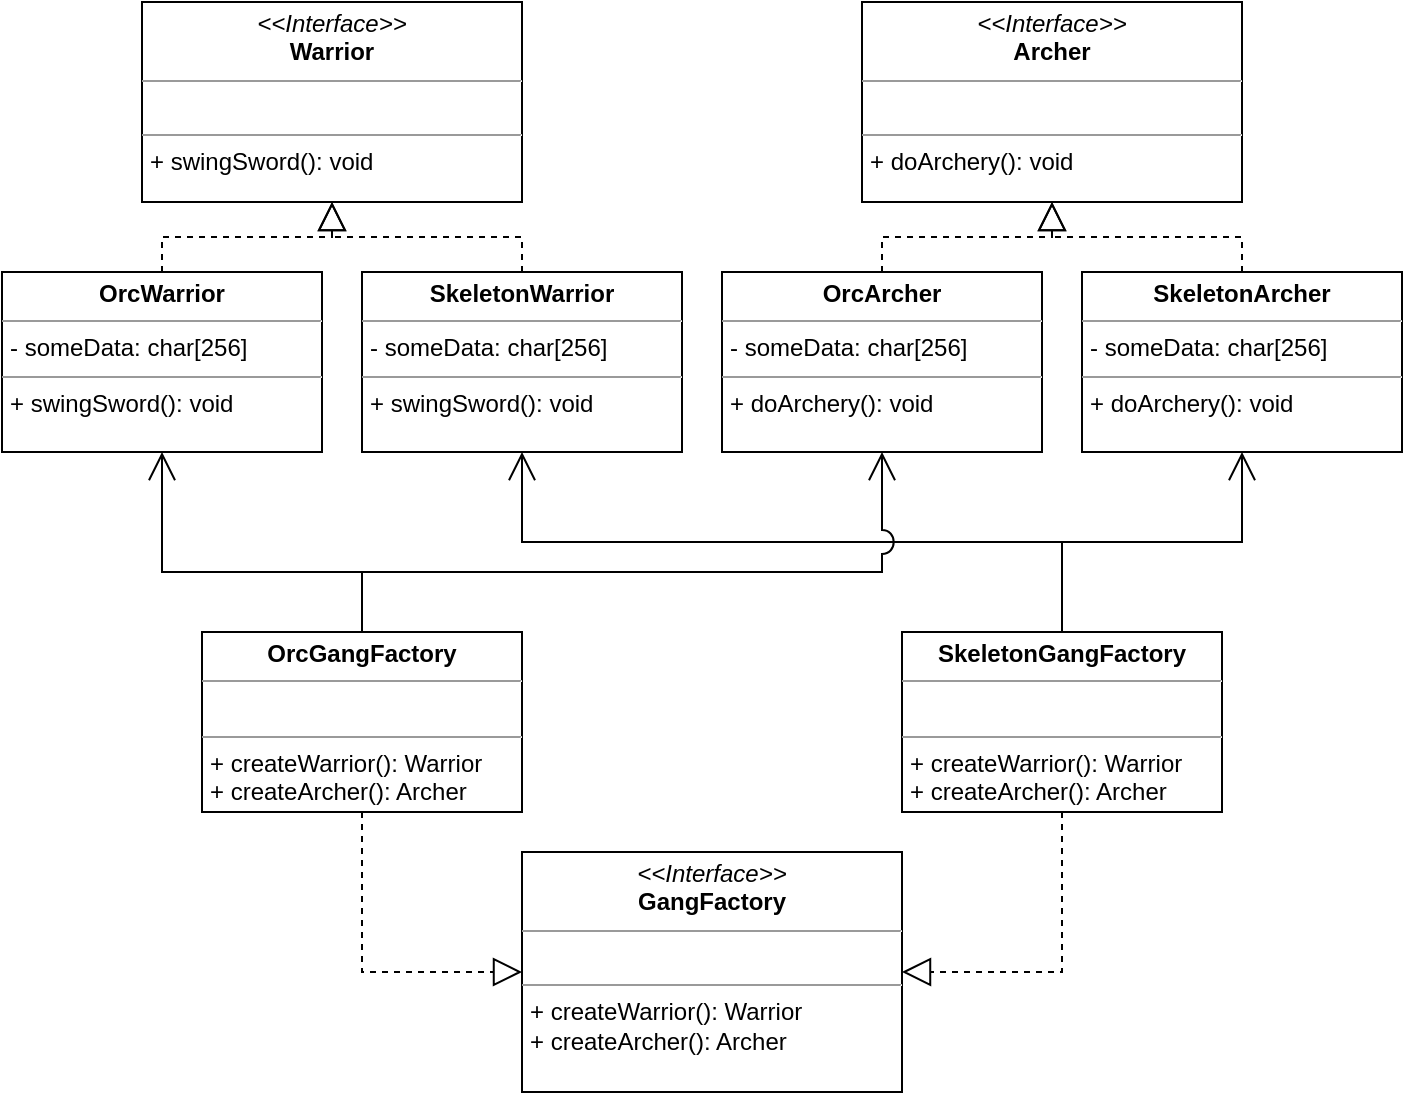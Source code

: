 <mxfile version="21.8.2" type="device">
  <diagram name="Страница — 1" id="JdT73JHuGbypuoHDtCOg">
    <mxGraphModel dx="989" dy="557" grid="1" gridSize="10" guides="1" tooltips="1" connect="1" arrows="1" fold="1" page="1" pageScale="1" pageWidth="800" pageHeight="600" math="0" shadow="0">
      <root>
        <mxCell id="0" />
        <mxCell id="1" parent="0" />
        <mxCell id="k5tGatcnoxsY3NQ_bSaC-1" value="&lt;p style=&quot;margin:0px;margin-top:4px;text-align:center;&quot;&gt;&lt;i&gt;&amp;lt;&amp;lt;Interface&amp;gt;&amp;gt;&lt;/i&gt;&lt;br&gt;&lt;b&gt;Warrior&lt;/b&gt;&lt;/p&gt;&lt;hr size=&quot;1&quot;&gt;&lt;p style=&quot;margin:0px;margin-left:4px;&quot;&gt;&lt;br&gt;&lt;/p&gt;&lt;hr size=&quot;1&quot;&gt;&lt;p style=&quot;margin:0px;margin-left:4px;&quot;&gt;+ swingSword(): void&lt;/p&gt;" style="verticalAlign=top;align=left;overflow=fill;fontSize=12;fontFamily=Helvetica;html=1;whiteSpace=wrap;" vertex="1" parent="1">
          <mxGeometry x="120" y="15" width="190" height="100" as="geometry" />
        </mxCell>
        <mxCell id="k5tGatcnoxsY3NQ_bSaC-2" value="&lt;p style=&quot;margin:0px;margin-top:4px;text-align:center;&quot;&gt;&lt;i&gt;&amp;lt;&amp;lt;&lt;/i&gt;&lt;i style=&quot;border-color: var(--border-color);&quot;&gt;Interface&lt;/i&gt;&lt;i&gt;&amp;gt;&amp;gt;&lt;/i&gt;&lt;br&gt;&lt;b&gt;Archer&lt;/b&gt;&lt;/p&gt;&lt;hr size=&quot;1&quot;&gt;&lt;p style=&quot;margin:0px;margin-left:4px;&quot;&gt;&lt;br&gt;&lt;/p&gt;&lt;hr size=&quot;1&quot;&gt;&lt;p style=&quot;margin:0px;margin-left:4px;&quot;&gt;+ doArchery(): void&lt;/p&gt;" style="verticalAlign=top;align=left;overflow=fill;fontSize=12;fontFamily=Helvetica;html=1;whiteSpace=wrap;" vertex="1" parent="1">
          <mxGeometry x="480" y="15" width="190" height="100" as="geometry" />
        </mxCell>
        <mxCell id="k5tGatcnoxsY3NQ_bSaC-3" value="&lt;p style=&quot;margin:0px;margin-top:4px;text-align:center;&quot;&gt;&lt;b&gt;OrcWarrior&lt;/b&gt;&lt;/p&gt;&lt;hr size=&quot;1&quot;&gt;&lt;p style=&quot;margin:0px;margin-left:4px;&quot;&gt;- someData: char[256]&lt;/p&gt;&lt;hr size=&quot;1&quot;&gt;&lt;p style=&quot;margin:0px;margin-left:4px;&quot;&gt;+ swingSword(): void&lt;/p&gt;" style="verticalAlign=top;align=left;overflow=fill;fontSize=12;fontFamily=Helvetica;html=1;whiteSpace=wrap;" vertex="1" parent="1">
          <mxGeometry x="50" y="150" width="160" height="90" as="geometry" />
        </mxCell>
        <mxCell id="k5tGatcnoxsY3NQ_bSaC-4" value="&lt;p style=&quot;margin:0px;margin-top:4px;text-align:center;&quot;&gt;&lt;b&gt;SkeletonWarrior&lt;/b&gt;&lt;/p&gt;&lt;hr size=&quot;1&quot;&gt;&lt;p style=&quot;margin:0px;margin-left:4px;&quot;&gt;- someData: char[256]&lt;/p&gt;&lt;hr size=&quot;1&quot;&gt;&lt;p style=&quot;margin:0px;margin-left:4px;&quot;&gt;+ swingSword(): void&lt;/p&gt;" style="verticalAlign=top;align=left;overflow=fill;fontSize=12;fontFamily=Helvetica;html=1;whiteSpace=wrap;" vertex="1" parent="1">
          <mxGeometry x="230" y="150" width="160" height="90" as="geometry" />
        </mxCell>
        <mxCell id="k5tGatcnoxsY3NQ_bSaC-5" value="&lt;p style=&quot;margin:0px;margin-top:4px;text-align:center;&quot;&gt;&lt;b&gt;OrcArcher&lt;/b&gt;&lt;/p&gt;&lt;hr size=&quot;1&quot;&gt;&lt;p style=&quot;margin:0px;margin-left:4px;&quot;&gt;- someData: char[256]&lt;/p&gt;&lt;hr size=&quot;1&quot;&gt;&lt;p style=&quot;margin:0px;margin-left:4px;&quot;&gt;+ doArchery(): void&lt;/p&gt;" style="verticalAlign=top;align=left;overflow=fill;fontSize=12;fontFamily=Helvetica;html=1;whiteSpace=wrap;" vertex="1" parent="1">
          <mxGeometry x="410" y="150" width="160" height="90" as="geometry" />
        </mxCell>
        <mxCell id="k5tGatcnoxsY3NQ_bSaC-6" value="&lt;p style=&quot;margin:0px;margin-top:4px;text-align:center;&quot;&gt;&lt;b&gt;SkeletonArcher&lt;/b&gt;&lt;/p&gt;&lt;hr size=&quot;1&quot;&gt;&lt;p style=&quot;margin:0px;margin-left:4px;&quot;&gt;- someData: char[256]&lt;/p&gt;&lt;hr size=&quot;1&quot;&gt;&lt;p style=&quot;margin:0px;margin-left:4px;&quot;&gt;+ doArchery(): void&lt;/p&gt;" style="verticalAlign=top;align=left;overflow=fill;fontSize=12;fontFamily=Helvetica;html=1;whiteSpace=wrap;" vertex="1" parent="1">
          <mxGeometry x="590" y="150" width="160" height="90" as="geometry" />
        </mxCell>
        <mxCell id="k5tGatcnoxsY3NQ_bSaC-12" value="&lt;p style=&quot;margin:0px;margin-top:4px;text-align:center;&quot;&gt;&lt;i&gt;&amp;lt;&amp;lt;Interface&amp;gt;&amp;gt;&lt;/i&gt;&lt;br&gt;&lt;b&gt;GangFactory&lt;/b&gt;&lt;/p&gt;&lt;hr size=&quot;1&quot;&gt;&lt;p style=&quot;margin:0px;margin-left:4px;&quot;&gt;&lt;br&gt;&lt;/p&gt;&lt;hr size=&quot;1&quot;&gt;&lt;p style=&quot;margin:0px;margin-left:4px;&quot;&gt;+ createWarrior(): Warrior&lt;/p&gt;&lt;p style=&quot;margin:0px;margin-left:4px;&quot;&gt;+ createArcher(): Archer&lt;/p&gt;" style="verticalAlign=top;align=left;overflow=fill;fontSize=12;fontFamily=Helvetica;html=1;whiteSpace=wrap;" vertex="1" parent="1">
          <mxGeometry x="310" y="440" width="190" height="120" as="geometry" />
        </mxCell>
        <mxCell id="k5tGatcnoxsY3NQ_bSaC-14" value="" style="endArrow=block;dashed=1;endFill=0;endSize=12;html=1;rounded=0;edgeStyle=orthogonalEdgeStyle;exitX=0.5;exitY=0;exitDx=0;exitDy=0;fontSize=12;entryX=0.5;entryY=1;entryDx=0;entryDy=0;" edge="1" parent="1" source="k5tGatcnoxsY3NQ_bSaC-4" target="k5tGatcnoxsY3NQ_bSaC-1">
          <mxGeometry width="160" relative="1" as="geometry">
            <mxPoint x="585.03" y="270.0" as="sourcePoint" />
            <mxPoint x="430" y="270.0" as="targetPoint" />
          </mxGeometry>
        </mxCell>
        <mxCell id="k5tGatcnoxsY3NQ_bSaC-15" value="" style="endArrow=block;dashed=1;endFill=0;endSize=12;html=1;rounded=0;edgeStyle=orthogonalEdgeStyle;exitX=0.5;exitY=0;exitDx=0;exitDy=0;fontSize=12;entryX=0.5;entryY=1;entryDx=0;entryDy=0;" edge="1" parent="1" source="k5tGatcnoxsY3NQ_bSaC-3" target="k5tGatcnoxsY3NQ_bSaC-1">
          <mxGeometry width="160" relative="1" as="geometry">
            <mxPoint x="585.03" y="270.0" as="sourcePoint" />
            <mxPoint x="430" y="270.0" as="targetPoint" />
          </mxGeometry>
        </mxCell>
        <mxCell id="k5tGatcnoxsY3NQ_bSaC-16" value="" style="endArrow=block;dashed=1;endFill=0;endSize=12;html=1;rounded=0;edgeStyle=orthogonalEdgeStyle;exitX=0.5;exitY=0;exitDx=0;exitDy=0;fontSize=12;entryX=0.5;entryY=1;entryDx=0;entryDy=0;" edge="1" parent="1" source="k5tGatcnoxsY3NQ_bSaC-5" target="k5tGatcnoxsY3NQ_bSaC-2">
          <mxGeometry width="160" relative="1" as="geometry">
            <mxPoint x="585.03" y="270.0" as="sourcePoint" />
            <mxPoint x="430" y="270.0" as="targetPoint" />
          </mxGeometry>
        </mxCell>
        <mxCell id="k5tGatcnoxsY3NQ_bSaC-17" value="" style="endArrow=block;dashed=1;endFill=0;endSize=12;html=1;rounded=0;edgeStyle=orthogonalEdgeStyle;fontSize=12;entryX=0.5;entryY=1;entryDx=0;entryDy=0;" edge="1" parent="1" source="k5tGatcnoxsY3NQ_bSaC-6" target="k5tGatcnoxsY3NQ_bSaC-2">
          <mxGeometry width="160" relative="1" as="geometry">
            <mxPoint x="585.03" y="270.0" as="sourcePoint" />
            <mxPoint x="430" y="270.0" as="targetPoint" />
          </mxGeometry>
        </mxCell>
        <mxCell id="k5tGatcnoxsY3NQ_bSaC-18" value="&lt;p style=&quot;margin:0px;margin-top:4px;text-align:center;&quot;&gt;&lt;b&gt;OrcGangFactory&lt;/b&gt;&lt;/p&gt;&lt;hr size=&quot;1&quot;&gt;&lt;p style=&quot;margin:0px;margin-left:4px;&quot;&gt;&lt;br&gt;&lt;/p&gt;&lt;hr size=&quot;1&quot;&gt;&lt;p style=&quot;border-color: var(--border-color); margin: 0px 0px 0px 4px;&quot;&gt;+ createWarrior(): Warrior&lt;/p&gt;&lt;p style=&quot;border-color: var(--border-color); margin: 0px 0px 0px 4px;&quot;&gt;+ createArcher(): Archer&lt;/p&gt;" style="verticalAlign=top;align=left;overflow=fill;fontSize=12;fontFamily=Helvetica;html=1;whiteSpace=wrap;" vertex="1" parent="1">
          <mxGeometry x="150" y="330" width="160" height="90" as="geometry" />
        </mxCell>
        <mxCell id="k5tGatcnoxsY3NQ_bSaC-19" value="&lt;p style=&quot;margin:0px;margin-top:4px;text-align:center;&quot;&gt;&lt;b&gt;SkeletonGangFactory&lt;/b&gt;&lt;/p&gt;&lt;hr size=&quot;1&quot;&gt;&lt;p style=&quot;margin:0px;margin-left:4px;&quot;&gt;&lt;br&gt;&lt;/p&gt;&lt;hr size=&quot;1&quot;&gt;&lt;p style=&quot;border-color: var(--border-color); margin: 0px 0px 0px 4px;&quot;&gt;+ createWarrior(): Warrior&lt;/p&gt;&lt;p style=&quot;border-color: var(--border-color); margin: 0px 0px 0px 4px;&quot;&gt;+ createArcher(): Archer&lt;/p&gt;" style="verticalAlign=top;align=left;overflow=fill;fontSize=12;fontFamily=Helvetica;html=1;whiteSpace=wrap;" vertex="1" parent="1">
          <mxGeometry x="500" y="330" width="160" height="90" as="geometry" />
        </mxCell>
        <mxCell id="k5tGatcnoxsY3NQ_bSaC-20" value="" style="endArrow=block;dashed=1;endFill=0;endSize=12;html=1;rounded=0;edgeStyle=orthogonalEdgeStyle;exitX=0.5;exitY=1;exitDx=0;exitDy=0;fontSize=12;entryX=1;entryY=0.5;entryDx=0;entryDy=0;" edge="1" parent="1" source="k5tGatcnoxsY3NQ_bSaC-19" target="k5tGatcnoxsY3NQ_bSaC-12">
          <mxGeometry width="160" relative="1" as="geometry">
            <mxPoint x="585.03" y="340.0" as="sourcePoint" />
            <mxPoint x="380" y="350" as="targetPoint" />
          </mxGeometry>
        </mxCell>
        <mxCell id="k5tGatcnoxsY3NQ_bSaC-21" value="" style="endArrow=block;dashed=1;endFill=0;endSize=12;html=1;rounded=0;edgeStyle=orthogonalEdgeStyle;fontSize=12;entryX=0;entryY=0.5;entryDx=0;entryDy=0;" edge="1" parent="1" source="k5tGatcnoxsY3NQ_bSaC-18" target="k5tGatcnoxsY3NQ_bSaC-12">
          <mxGeometry width="160" relative="1" as="geometry">
            <mxPoint x="585.03" y="340.0" as="sourcePoint" />
            <mxPoint x="430" y="340.0" as="targetPoint" />
          </mxGeometry>
        </mxCell>
        <mxCell id="k5tGatcnoxsY3NQ_bSaC-23" value="" style="endArrow=open;endFill=1;endSize=12;html=1;rounded=0;edgeStyle=orthogonalEdgeStyle;fontSize=12;entryX=0.5;entryY=1;entryDx=0;entryDy=0;exitX=0.5;exitY=0;exitDx=0;exitDy=0;" edge="1" parent="1" source="k5tGatcnoxsY3NQ_bSaC-19" target="k5tGatcnoxsY3NQ_bSaC-6">
          <mxGeometry width="160" relative="1" as="geometry">
            <mxPoint x="420" y="270" as="sourcePoint" />
            <mxPoint x="580" y="270" as="targetPoint" />
          </mxGeometry>
        </mxCell>
        <mxCell id="k5tGatcnoxsY3NQ_bSaC-24" value="" style="endArrow=open;endFill=1;endSize=12;html=1;rounded=0;edgeStyle=orthogonalEdgeStyle;fontSize=12;entryX=0.5;entryY=1;entryDx=0;entryDy=0;exitX=0.5;exitY=0;exitDx=0;exitDy=0;" edge="1" parent="1" source="k5tGatcnoxsY3NQ_bSaC-19" target="k5tGatcnoxsY3NQ_bSaC-4">
          <mxGeometry width="160" relative="1" as="geometry">
            <mxPoint x="420" y="270.0" as="sourcePoint" />
            <mxPoint x="580" y="270.0" as="targetPoint" />
          </mxGeometry>
        </mxCell>
        <mxCell id="k5tGatcnoxsY3NQ_bSaC-25" value="" style="endArrow=open;endFill=1;endSize=12;html=1;rounded=0;edgeStyle=orthogonalEdgeStyle;fontSize=12;exitX=0.5;exitY=0;exitDx=0;exitDy=0;entryX=0.5;entryY=1;entryDx=0;entryDy=0;jumpStyle=arc;jumpSize=12;" edge="1" parent="1" source="k5tGatcnoxsY3NQ_bSaC-18" target="k5tGatcnoxsY3NQ_bSaC-5">
          <mxGeometry width="160" relative="1" as="geometry">
            <mxPoint x="420" y="270.0" as="sourcePoint" />
            <mxPoint x="580" y="270.0" as="targetPoint" />
            <Array as="points">
              <mxPoint x="230" y="300" />
              <mxPoint x="490" y="300" />
            </Array>
          </mxGeometry>
        </mxCell>
        <mxCell id="k5tGatcnoxsY3NQ_bSaC-26" value="" style="endArrow=open;endFill=1;endSize=12;html=1;rounded=0;edgeStyle=orthogonalEdgeStyle;fontSize=12;exitX=0.5;exitY=0;exitDx=0;exitDy=0;" edge="1" parent="1" source="k5tGatcnoxsY3NQ_bSaC-18" target="k5tGatcnoxsY3NQ_bSaC-3">
          <mxGeometry width="160" relative="1" as="geometry">
            <mxPoint x="420" y="270.0" as="sourcePoint" />
            <mxPoint x="580" y="270.0" as="targetPoint" />
            <Array as="points">
              <mxPoint x="230" y="300" />
              <mxPoint x="130" y="300" />
            </Array>
          </mxGeometry>
        </mxCell>
      </root>
    </mxGraphModel>
  </diagram>
</mxfile>
